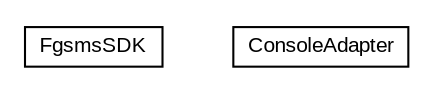 #!/usr/local/bin/dot
#
# Class diagram 
# Generated by UMLGraph version R5_6-24-gf6e263 (http://www.umlgraph.org/)
#

digraph G {
	edge [fontname="arial",fontsize=10,labelfontname="arial",labelfontsize=10];
	node [fontname="arial",fontsize=10,shape=plaintext];
	nodesep=0.25;
	ranksep=0.5;
	// org.miloss.fgsms.sdks.FgsmsSDK
	c85040 [label=<<table title="org.miloss.fgsms.sdks.FgsmsSDK" border="0" cellborder="1" cellspacing="0" cellpadding="2" port="p" href="./FgsmsSDK.html">
		<tr><td><table border="0" cellspacing="0" cellpadding="1">
<tr><td align="center" balign="center"> FgsmsSDK </td></tr>
		</table></td></tr>
		</table>>, URL="./FgsmsSDK.html", fontname="arial", fontcolor="black", fontsize=10.0];
	// org.miloss.fgsms.sdks.ConsoleAdapter
	c85041 [label=<<table title="org.miloss.fgsms.sdks.ConsoleAdapter" border="0" cellborder="1" cellspacing="0" cellpadding="2" port="p" href="./ConsoleAdapter.html">
		<tr><td><table border="0" cellspacing="0" cellpadding="1">
<tr><td align="center" balign="center"> ConsoleAdapter </td></tr>
		</table></td></tr>
		</table>>, URL="./ConsoleAdapter.html", fontname="arial", fontcolor="black", fontsize=10.0];
}

